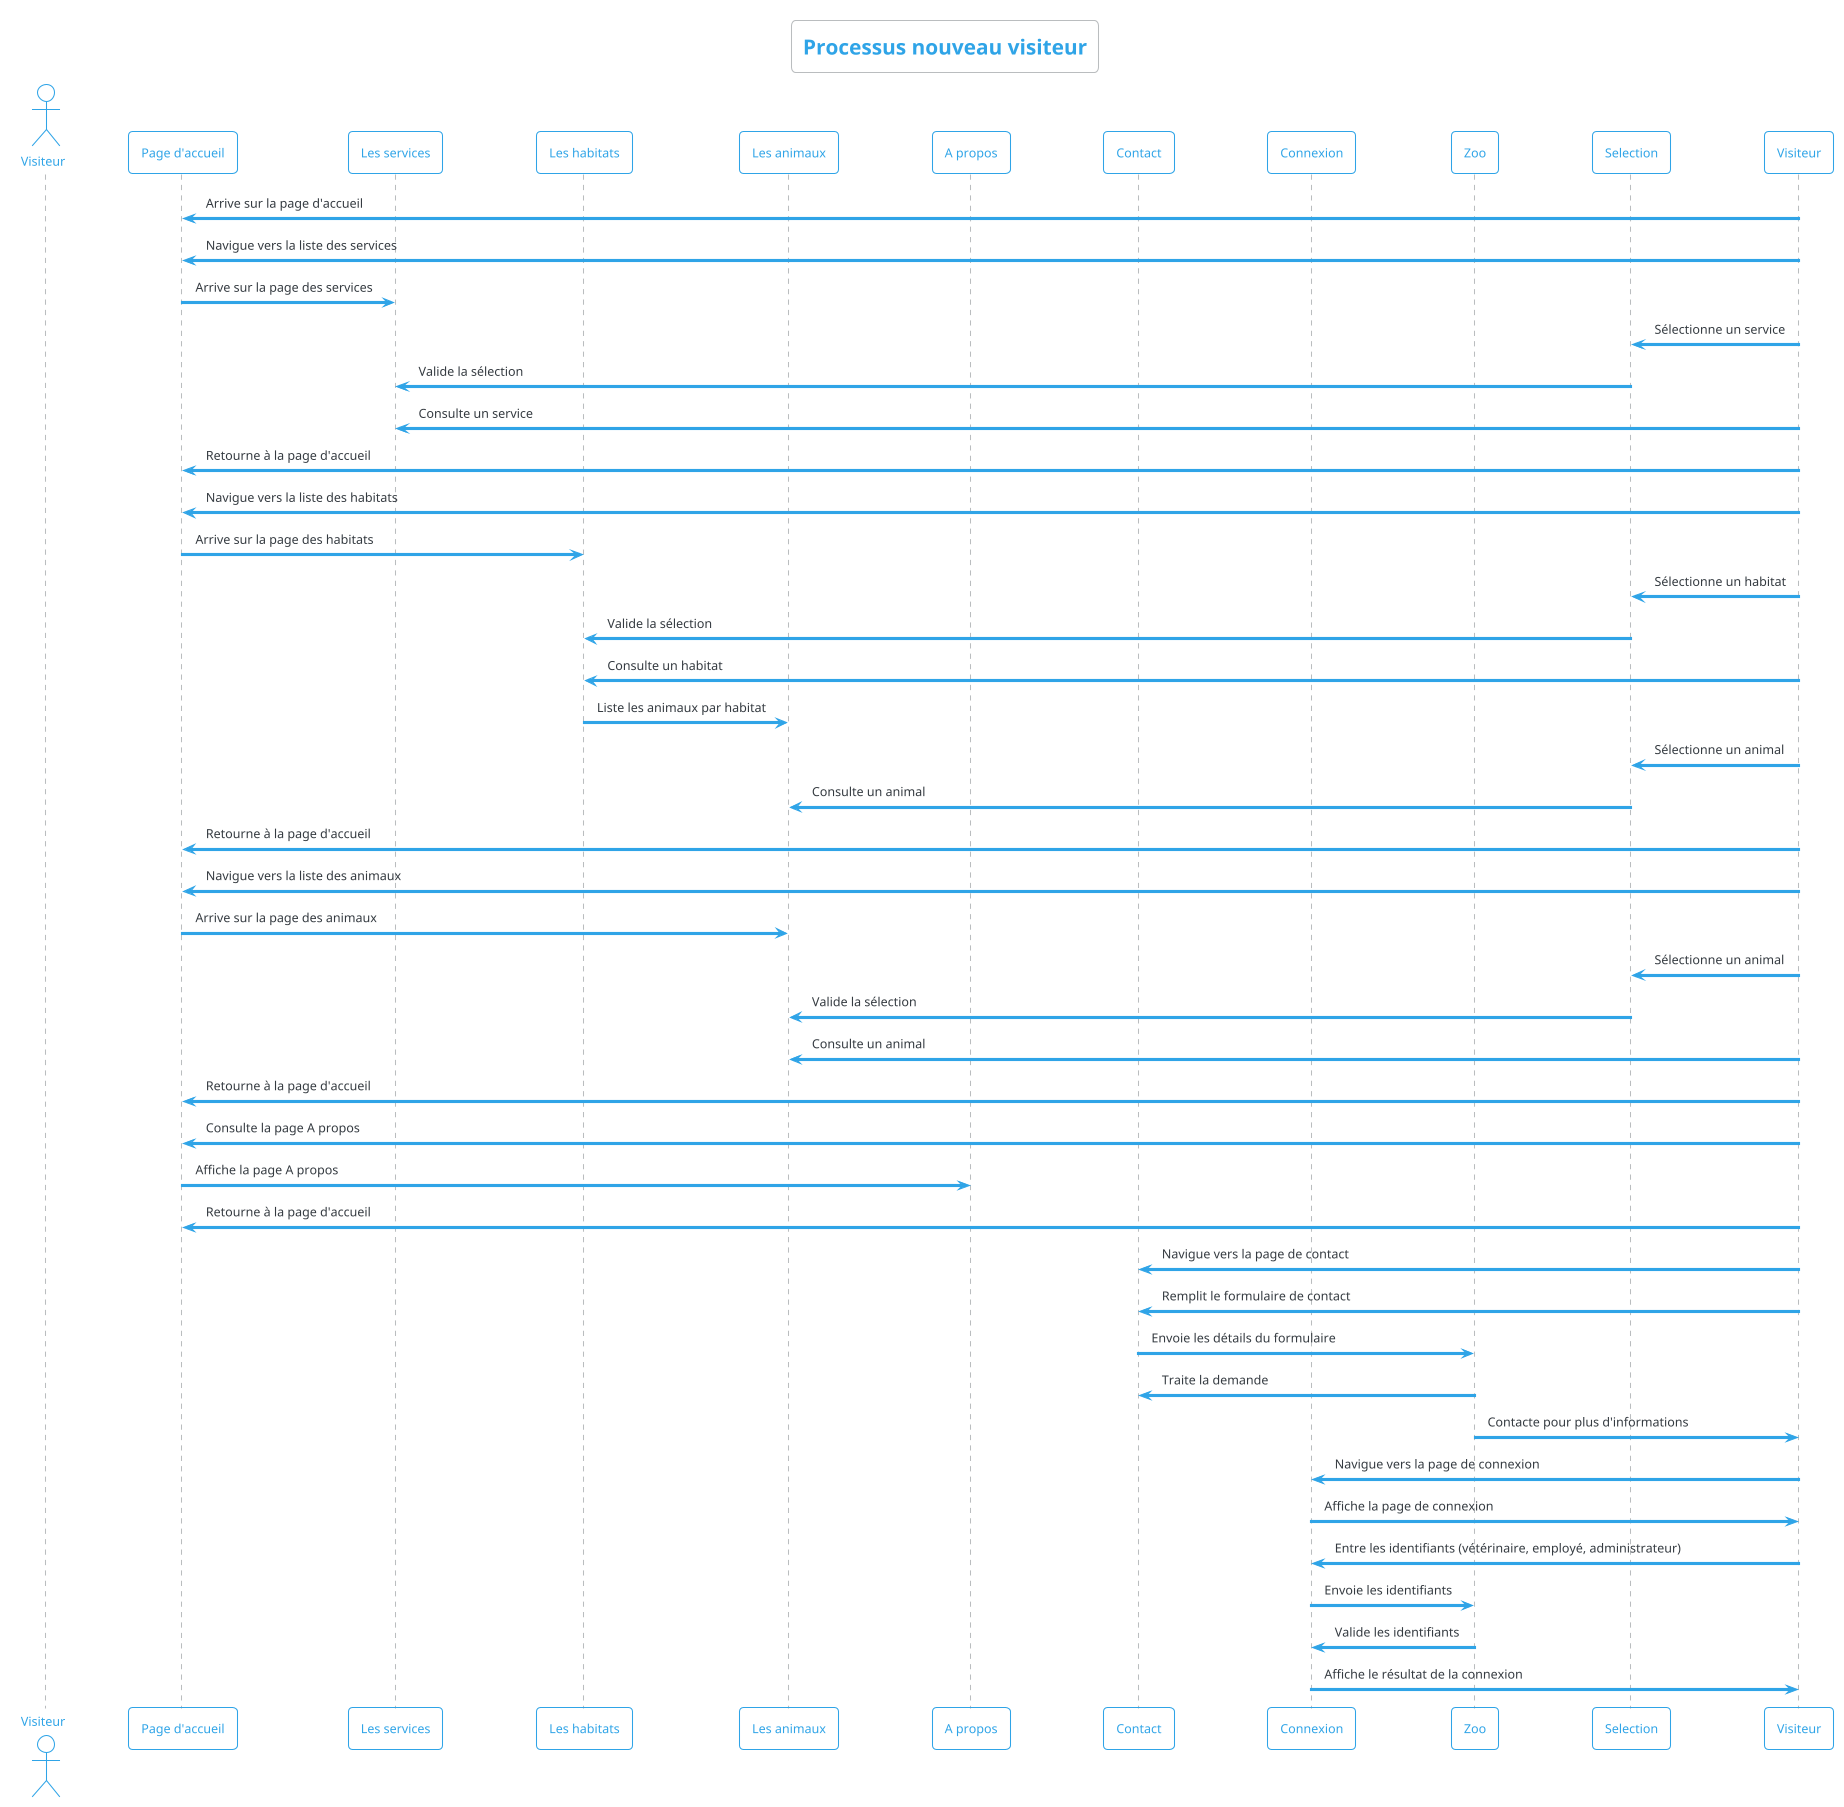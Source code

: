 @startuml
!theme cerulean-outline
skinparam backgroundColor #FFFFFF

title "Processus nouveau visiteur"

actor Visitor as "Visiteur"
participant Site as "Page d'accueil"
participant Services as "Les services"
participant Habitats as "Les habitats"
participant Animaux as "Les animaux"
participant About as "A propos"
participant Contact as "Contact"
participant Connexion as "Connexion"
participant Zoo as "Zoo"
participant Selection as "Selection"

Visiteur -> Site : Arrive sur la page d'accueil

Visiteur -> Site : Navigue vers la liste des services
Site -> Services : Arrive sur la page des services
Visiteur -> Selection : Sélectionne un service
Selection -> Services : Valide la sélection
Visiteur -> Services : Consulte un service

Visiteur -> Site : Retourne à la page d'accueil

Visiteur -> Site : Navigue vers la liste des habitats
Site -> Habitats : Arrive sur la page des habitats
Visiteur -> Selection : Sélectionne un habitat
Selection -> Habitats : Valide la sélection
Visiteur -> Habitats : Consulte un habitat
Habitats -> Animaux : Liste les animaux par habitat
Visiteur -> Selection : Sélectionne un animal
Selection -> Animaux : Consulte un animal

Visiteur -> Site : Retourne à la page d'accueil

Visiteur -> Site : Navigue vers la liste des animaux
Site -> Animaux : Arrive sur la page des animaux
Visiteur -> Selection : Sélectionne un animal
Selection -> Animaux : Valide la sélection
Visiteur -> Animaux : Consulte un animal

Visiteur -> Site : Retourne à la page d'accueil

Visiteur -> Site : Consulte la page A propos
Site -> About : Affiche la page A propos

Visiteur -> Site : Retourne à la page d'accueil

Visiteur -> Contact : Navigue vers la page de contact
Visiteur -> Contact : Remplit le formulaire de contact
Contact -> Zoo : Envoie les détails du formulaire
Zoo -> Contact : Traite la demande
Zoo -> Visiteur : Contacte pour plus d'informations

Visiteur -> Connexion : Navigue vers la page de connexion
Connexion -> Visiteur : Affiche la page de connexion
Visiteur -> Connexion : Entre les identifiants (vétérinaire, employé, administrateur)
Connexion -> Zoo : Envoie les identifiants
Zoo -> Connexion : Valide les identifiants
Connexion -> Visiteur : Affiche le résultat de la connexion

@enduml
